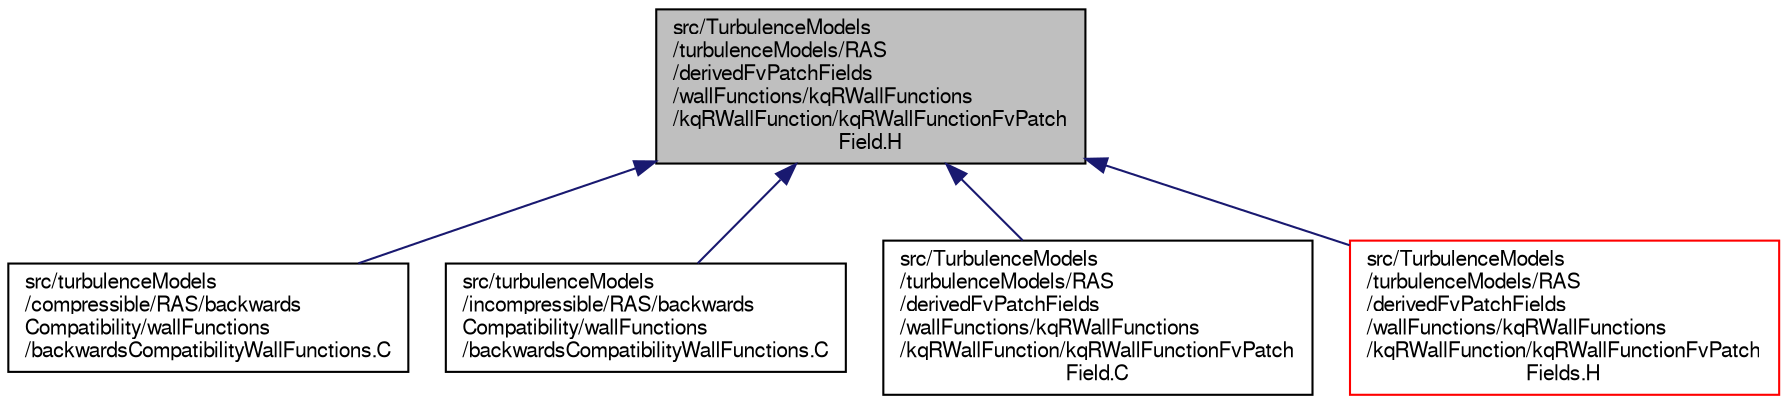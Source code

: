digraph "src/TurbulenceModels/turbulenceModels/RAS/derivedFvPatchFields/wallFunctions/kqRWallFunctions/kqRWallFunction/kqRWallFunctionFvPatchField.H"
{
  bgcolor="transparent";
  edge [fontname="FreeSans",fontsize="10",labelfontname="FreeSans",labelfontsize="10"];
  node [fontname="FreeSans",fontsize="10",shape=record];
  Node188 [label="src/TurbulenceModels\l/turbulenceModels/RAS\l/derivedFvPatchFields\l/wallFunctions/kqRWallFunctions\l/kqRWallFunction/kqRWallFunctionFvPatch\lField.H",height=0.2,width=0.4,color="black", fillcolor="grey75", style="filled", fontcolor="black"];
  Node188 -> Node189 [dir="back",color="midnightblue",fontsize="10",style="solid",fontname="FreeSans"];
  Node189 [label="src/turbulenceModels\l/compressible/RAS/backwards\lCompatibility/wallFunctions\l/backwardsCompatibilityWallFunctions.C",height=0.2,width=0.4,color="black",URL="$a39911.html"];
  Node188 -> Node190 [dir="back",color="midnightblue",fontsize="10",style="solid",fontname="FreeSans"];
  Node190 [label="src/turbulenceModels\l/incompressible/RAS/backwards\lCompatibility/wallFunctions\l/backwardsCompatibilityWallFunctions.C",height=0.2,width=0.4,color="black",URL="$a39914.html"];
  Node188 -> Node191 [dir="back",color="midnightblue",fontsize="10",style="solid",fontname="FreeSans"];
  Node191 [label="src/TurbulenceModels\l/turbulenceModels/RAS\l/derivedFvPatchFields\l/wallFunctions/kqRWallFunctions\l/kqRWallFunction/kqRWallFunctionFvPatch\lField.C",height=0.2,width=0.4,color="black",URL="$a40055.html"];
  Node188 -> Node192 [dir="back",color="midnightblue",fontsize="10",style="solid",fontname="FreeSans"];
  Node192 [label="src/TurbulenceModels\l/turbulenceModels/RAS\l/derivedFvPatchFields\l/wallFunctions/kqRWallFunctions\l/kqRWallFunction/kqRWallFunctionFvPatch\lFields.H",height=0.2,width=0.4,color="red",URL="$a40082.html"];
}
